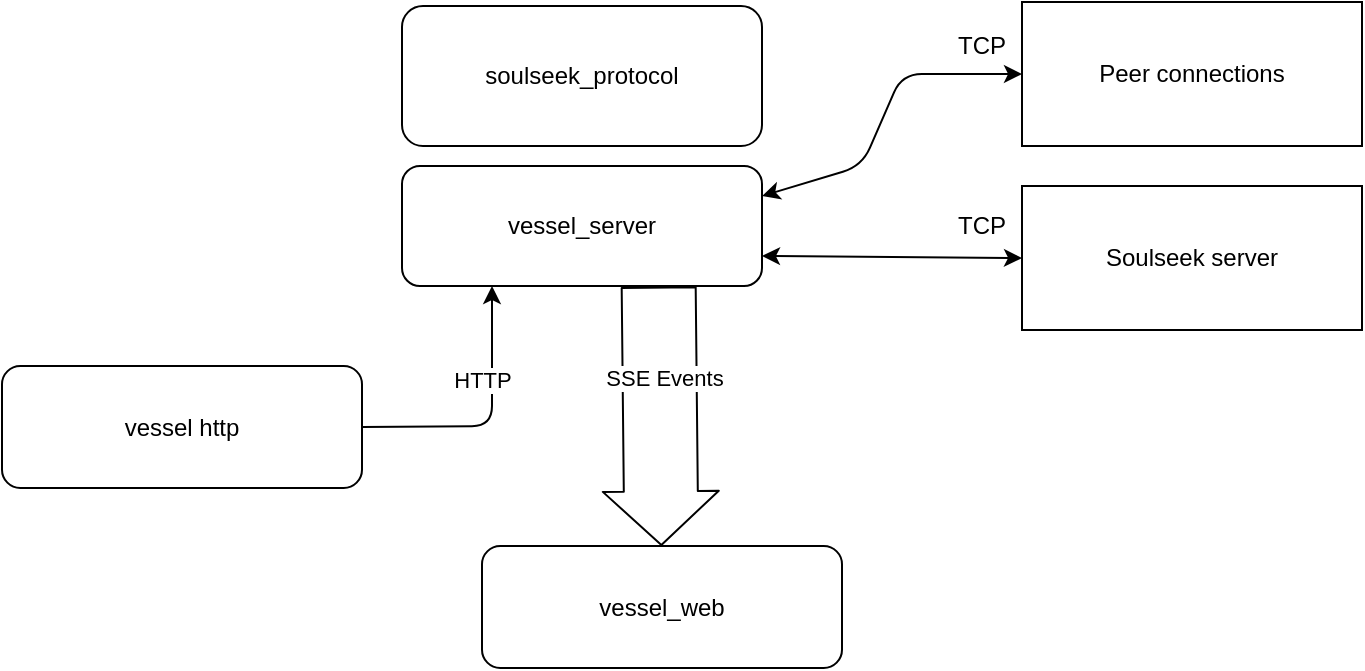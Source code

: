 <mxfile version="13.9.9" type="device"><diagram id="leiHEtWqaFHh2esBYclG" name="Page-1"><mxGraphModel dx="1422" dy="828" grid="1" gridSize="10" guides="1" tooltips="1" connect="1" arrows="1" fold="1" page="1" pageScale="1" pageWidth="850" pageHeight="1100" math="0" shadow="0"><root><mxCell id="0"/><mxCell id="1" parent="0"/><mxCell id="Kny-VG6KQTgVy2d0yY7V-1" value="soulseek_protocol" style="rounded=1;whiteSpace=wrap;html=1;" parent="1" vertex="1"><mxGeometry x="210" y="90" width="180" height="70" as="geometry"/></mxCell><mxCell id="Kny-VG6KQTgVy2d0yY7V-4" value="vessel_server" style="rounded=1;whiteSpace=wrap;html=1;" parent="1" vertex="1"><mxGeometry x="210" y="170" width="180" height="60" as="geometry"/></mxCell><mxCell id="Kny-VG6KQTgVy2d0yY7V-10" value="vessel http" style="rounded=1;whiteSpace=wrap;html=1;" parent="1" vertex="1"><mxGeometry x="10" y="270" width="180" height="61" as="geometry"/></mxCell><mxCell id="Kny-VG6KQTgVy2d0yY7V-32" value="" style="endArrow=classic;startArrow=classic;html=1;entryX=0;entryY=0.5;entryDx=0;entryDy=0;exitX=1;exitY=0.75;exitDx=0;exitDy=0;" parent="1" source="Kny-VG6KQTgVy2d0yY7V-4" target="j3cLat8Kj5Wf7KTJOAUv-13" edge="1"><mxGeometry width="50" height="50" relative="1" as="geometry"><mxPoint x="400" y="410" as="sourcePoint"/><mxPoint x="570" y="187.5" as="targetPoint"/></mxGeometry></mxCell><mxCell id="WUC7VPU8dW6QPeZXHqse-1" value="HTTP" style="endArrow=classic;html=1;entryX=0.25;entryY=1;entryDx=0;entryDy=0;exitX=1;exitY=0.5;exitDx=0;exitDy=0;" parent="1" source="Kny-VG6KQTgVy2d0yY7V-10" target="Kny-VG6KQTgVy2d0yY7V-4" edge="1"><mxGeometry x="0.31" y="5" width="50" height="50" relative="1" as="geometry"><mxPoint x="400" y="450" as="sourcePoint"/><mxPoint x="450" y="400" as="targetPoint"/><Array as="points"><mxPoint x="255" y="300"/><mxPoint x="255" y="280"/></Array><mxPoint as="offset"/></mxGeometry></mxCell><mxCell id="WUC7VPU8dW6QPeZXHqse-6" value="" style="shape=flexArrow;endArrow=classic;html=1;width=37;endSize=8.62;exitX=0.713;exitY=1.006;exitDx=0;exitDy=0;exitPerimeter=0;" parent="1" source="Kny-VG6KQTgVy2d0yY7V-4" target="j3cLat8Kj5Wf7KTJOAUv-3" edge="1"><mxGeometry width="50" height="50" relative="1" as="geometry"><mxPoint x="339" y="240" as="sourcePoint"/><mxPoint x="350" y="360" as="targetPoint"/></mxGeometry></mxCell><mxCell id="WUC7VPU8dW6QPeZXHqse-7" value="SSE Events" style="edgeLabel;html=1;align=center;verticalAlign=middle;resizable=0;points=[];" parent="WUC7VPU8dW6QPeZXHqse-6" vertex="1" connectable="0"><mxGeometry x="-0.301" y="2" relative="1" as="geometry"><mxPoint as="offset"/></mxGeometry></mxCell><mxCell id="j3cLat8Kj5Wf7KTJOAUv-3" value="vessel_web" style="rounded=1;whiteSpace=wrap;html=1;" parent="1" vertex="1"><mxGeometry x="250" y="360" width="180" height="61" as="geometry"/></mxCell><mxCell id="j3cLat8Kj5Wf7KTJOAUv-12" value="Peer connections&lt;br&gt;" style="rounded=0;whiteSpace=wrap;html=1;" parent="1" vertex="1"><mxGeometry x="520" y="88" width="170" height="72" as="geometry"/></mxCell><mxCell id="j3cLat8Kj5Wf7KTJOAUv-13" value="Soulseek server" style="rounded=0;whiteSpace=wrap;html=1;" parent="1" vertex="1"><mxGeometry x="520" y="180" width="170" height="72" as="geometry"/></mxCell><mxCell id="j3cLat8Kj5Wf7KTJOAUv-16" value="" style="endArrow=classic;startArrow=classic;html=1;entryX=0;entryY=0.5;entryDx=0;entryDy=0;exitX=1;exitY=0.25;exitDx=0;exitDy=0;" parent="1" source="Kny-VG6KQTgVy2d0yY7V-4" target="j3cLat8Kj5Wf7KTJOAUv-12" edge="1"><mxGeometry width="50" height="50" relative="1" as="geometry"><mxPoint x="400" y="204.8" as="sourcePoint"/><mxPoint x="610" y="216" as="targetPoint"/><Array as="points"><mxPoint x="440" y="170"/><mxPoint x="460" y="124"/></Array></mxGeometry></mxCell><mxCell id="j3cLat8Kj5Wf7KTJOAUv-20" value="TCP" style="text;html=1;strokeColor=none;fillColor=none;align=center;verticalAlign=middle;whiteSpace=wrap;rounded=0;" parent="1" vertex="1"><mxGeometry x="440" y="100" width="120" height="20" as="geometry"/></mxCell><mxCell id="j3cLat8Kj5Wf7KTJOAUv-21" value="TCP" style="text;html=1;strokeColor=none;fillColor=none;align=center;verticalAlign=middle;whiteSpace=wrap;rounded=0;" parent="1" vertex="1"><mxGeometry x="440" y="190" width="120" height="20" as="geometry"/></mxCell></root></mxGraphModel></diagram></mxfile>
